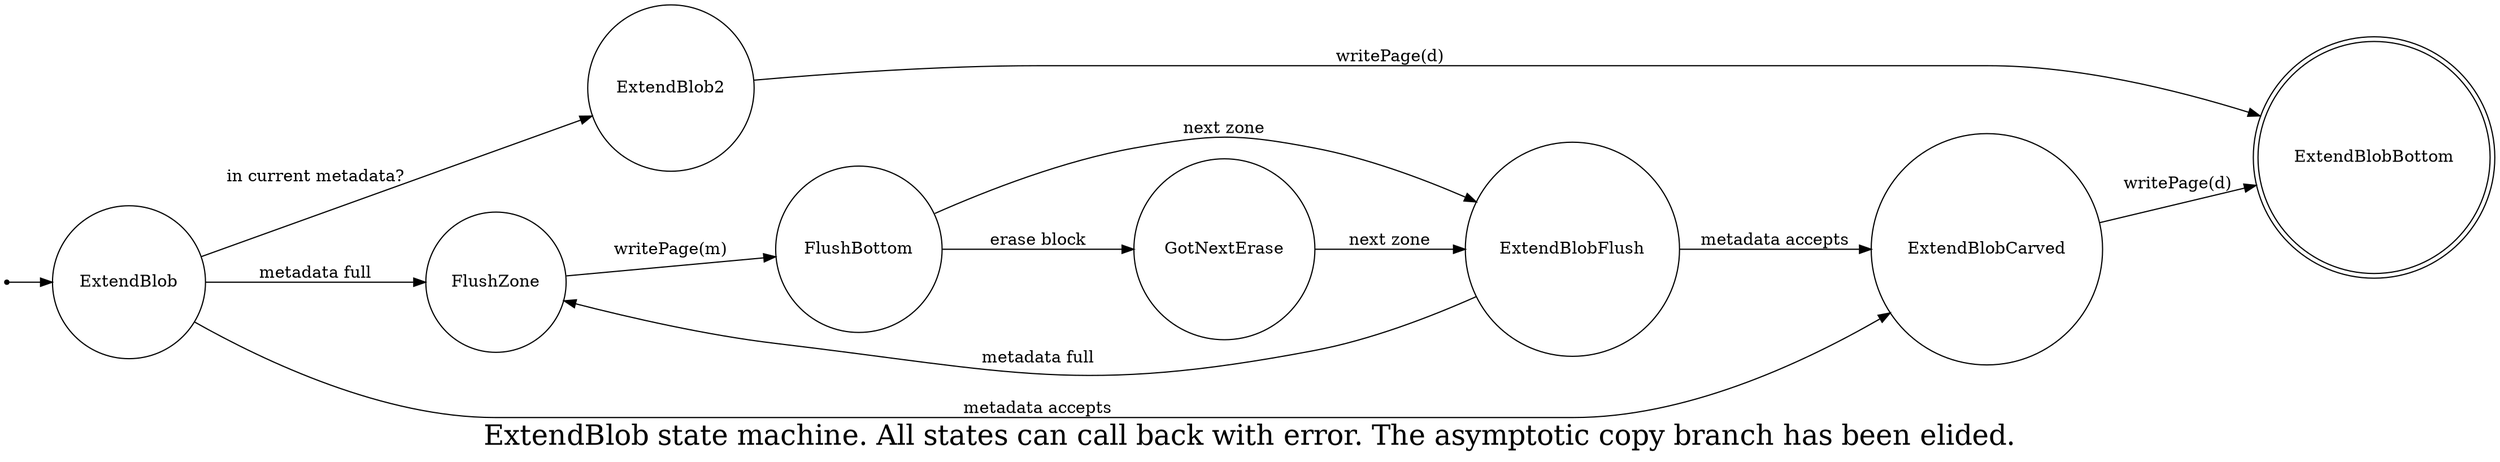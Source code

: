 digraph ExtendBlob {
    rankdir=LR;
    fontsize=24;
    label="ExtendBlob state machine. All states can call back with error. The asymptotic copy branch has been elided.";
    node [shape = doublecircle]; ExtendBlobBottom;
    node [shape = point ]; qi

    node [shape = circle];
    qi -> ExtendBlob;
    ExtendBlob -> ExtendBlob2 [ label = "in current metadata?" ];
    ExtendBlob2 -> ExtendBlobBottom  [ label = "writePage(d)" ];
    ExtendBlob -> FlushZone  [ label = "metadata full" ];
    ExtendBlob -> ExtendBlobCarved [ label = "metadata accepts" ];
    FlushZone -> FlushBottom [ label = "writePage(m)" ];
    FlushBottom -> ExtendBlobFlush [ label = "next zone" ];
    FlushBottom -> GotNextErase [ label = "erase block" ];
    GotNextErase -> ExtendBlobFlush [ label = "next zone" ];
    ExtendBlobFlush -> ExtendBlobCarved [ label = "metadata accepts" ];
    ExtendBlobFlush -> FlushZone [ label = "metadata full" ];
    ExtendBlobCarved -> ExtendBlobBottom [ label = "writePage(d)" ];
}
